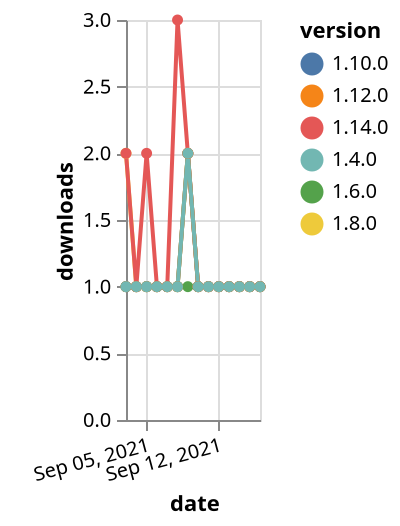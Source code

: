 {"$schema": "https://vega.github.io/schema/vega-lite/v5.json", "description": "A simple bar chart with embedded data.", "data": {"values": [{"date": "2021-09-03", "total": 181, "delta": 1, "version": "1.6.0"}, {"date": "2021-09-04", "total": 182, "delta": 1, "version": "1.6.0"}, {"date": "2021-09-05", "total": 183, "delta": 1, "version": "1.6.0"}, {"date": "2021-09-06", "total": 184, "delta": 1, "version": "1.6.0"}, {"date": "2021-09-07", "total": 185, "delta": 1, "version": "1.6.0"}, {"date": "2021-09-08", "total": 186, "delta": 1, "version": "1.6.0"}, {"date": "2021-09-09", "total": 187, "delta": 1, "version": "1.6.0"}, {"date": "2021-09-10", "total": 188, "delta": 1, "version": "1.6.0"}, {"date": "2021-09-11", "total": 189, "delta": 1, "version": "1.6.0"}, {"date": "2021-09-12", "total": 190, "delta": 1, "version": "1.6.0"}, {"date": "2021-09-13", "total": 191, "delta": 1, "version": "1.6.0"}, {"date": "2021-09-14", "total": 192, "delta": 1, "version": "1.6.0"}, {"date": "2021-09-15", "total": 193, "delta": 1, "version": "1.6.0"}, {"date": "2021-09-16", "total": 194, "delta": 1, "version": "1.6.0"}, {"date": "2021-09-03", "total": 176, "delta": 2, "version": "1.8.0"}, {"date": "2021-09-04", "total": 177, "delta": 1, "version": "1.8.0"}, {"date": "2021-09-05", "total": 178, "delta": 1, "version": "1.8.0"}, {"date": "2021-09-06", "total": 179, "delta": 1, "version": "1.8.0"}, {"date": "2021-09-07", "total": 180, "delta": 1, "version": "1.8.0"}, {"date": "2021-09-08", "total": 181, "delta": 1, "version": "1.8.0"}, {"date": "2021-09-09", "total": 183, "delta": 2, "version": "1.8.0"}, {"date": "2021-09-10", "total": 184, "delta": 1, "version": "1.8.0"}, {"date": "2021-09-11", "total": 185, "delta": 1, "version": "1.8.0"}, {"date": "2021-09-12", "total": 186, "delta": 1, "version": "1.8.0"}, {"date": "2021-09-13", "total": 187, "delta": 1, "version": "1.8.0"}, {"date": "2021-09-14", "total": 188, "delta": 1, "version": "1.8.0"}, {"date": "2021-09-15", "total": 189, "delta": 1, "version": "1.8.0"}, {"date": "2021-09-16", "total": 190, "delta": 1, "version": "1.8.0"}, {"date": "2021-09-03", "total": 152, "delta": 1, "version": "1.10.0"}, {"date": "2021-09-04", "total": 153, "delta": 1, "version": "1.10.0"}, {"date": "2021-09-05", "total": 154, "delta": 1, "version": "1.10.0"}, {"date": "2021-09-06", "total": 155, "delta": 1, "version": "1.10.0"}, {"date": "2021-09-07", "total": 156, "delta": 1, "version": "1.10.0"}, {"date": "2021-09-08", "total": 157, "delta": 1, "version": "1.10.0"}, {"date": "2021-09-09", "total": 159, "delta": 2, "version": "1.10.0"}, {"date": "2021-09-10", "total": 160, "delta": 1, "version": "1.10.0"}, {"date": "2021-09-11", "total": 161, "delta": 1, "version": "1.10.0"}, {"date": "2021-09-12", "total": 162, "delta": 1, "version": "1.10.0"}, {"date": "2021-09-13", "total": 163, "delta": 1, "version": "1.10.0"}, {"date": "2021-09-14", "total": 164, "delta": 1, "version": "1.10.0"}, {"date": "2021-09-15", "total": 165, "delta": 1, "version": "1.10.0"}, {"date": "2021-09-16", "total": 166, "delta": 1, "version": "1.10.0"}, {"date": "2021-09-03", "total": 116, "delta": 2, "version": "1.14.0"}, {"date": "2021-09-04", "total": 117, "delta": 1, "version": "1.14.0"}, {"date": "2021-09-05", "total": 119, "delta": 2, "version": "1.14.0"}, {"date": "2021-09-06", "total": 120, "delta": 1, "version": "1.14.0"}, {"date": "2021-09-07", "total": 121, "delta": 1, "version": "1.14.0"}, {"date": "2021-09-08", "total": 124, "delta": 3, "version": "1.14.0"}, {"date": "2021-09-09", "total": 126, "delta": 2, "version": "1.14.0"}, {"date": "2021-09-10", "total": 127, "delta": 1, "version": "1.14.0"}, {"date": "2021-09-11", "total": 128, "delta": 1, "version": "1.14.0"}, {"date": "2021-09-12", "total": 129, "delta": 1, "version": "1.14.0"}, {"date": "2021-09-13", "total": 130, "delta": 1, "version": "1.14.0"}, {"date": "2021-09-14", "total": 131, "delta": 1, "version": "1.14.0"}, {"date": "2021-09-15", "total": 132, "delta": 1, "version": "1.14.0"}, {"date": "2021-09-16", "total": 133, "delta": 1, "version": "1.14.0"}, {"date": "2021-09-03", "total": 187, "delta": 1, "version": "1.12.0"}, {"date": "2021-09-04", "total": 188, "delta": 1, "version": "1.12.0"}, {"date": "2021-09-05", "total": 189, "delta": 1, "version": "1.12.0"}, {"date": "2021-09-06", "total": 190, "delta": 1, "version": "1.12.0"}, {"date": "2021-09-07", "total": 191, "delta": 1, "version": "1.12.0"}, {"date": "2021-09-08", "total": 192, "delta": 1, "version": "1.12.0"}, {"date": "2021-09-09", "total": 194, "delta": 2, "version": "1.12.0"}, {"date": "2021-09-10", "total": 195, "delta": 1, "version": "1.12.0"}, {"date": "2021-09-11", "total": 196, "delta": 1, "version": "1.12.0"}, {"date": "2021-09-12", "total": 197, "delta": 1, "version": "1.12.0"}, {"date": "2021-09-13", "total": 198, "delta": 1, "version": "1.12.0"}, {"date": "2021-09-14", "total": 199, "delta": 1, "version": "1.12.0"}, {"date": "2021-09-15", "total": 200, "delta": 1, "version": "1.12.0"}, {"date": "2021-09-16", "total": 201, "delta": 1, "version": "1.12.0"}, {"date": "2021-09-03", "total": 235, "delta": 1, "version": "1.4.0"}, {"date": "2021-09-04", "total": 236, "delta": 1, "version": "1.4.0"}, {"date": "2021-09-05", "total": 237, "delta": 1, "version": "1.4.0"}, {"date": "2021-09-06", "total": 238, "delta": 1, "version": "1.4.0"}, {"date": "2021-09-07", "total": 239, "delta": 1, "version": "1.4.0"}, {"date": "2021-09-08", "total": 240, "delta": 1, "version": "1.4.0"}, {"date": "2021-09-09", "total": 242, "delta": 2, "version": "1.4.0"}, {"date": "2021-09-10", "total": 243, "delta": 1, "version": "1.4.0"}, {"date": "2021-09-11", "total": 244, "delta": 1, "version": "1.4.0"}, {"date": "2021-09-12", "total": 245, "delta": 1, "version": "1.4.0"}, {"date": "2021-09-13", "total": 246, "delta": 1, "version": "1.4.0"}, {"date": "2021-09-14", "total": 247, "delta": 1, "version": "1.4.0"}, {"date": "2021-09-15", "total": 248, "delta": 1, "version": "1.4.0"}, {"date": "2021-09-16", "total": 249, "delta": 1, "version": "1.4.0"}]}, "width": "container", "mark": {"type": "line", "point": {"filled": true}}, "encoding": {"x": {"field": "date", "type": "temporal", "timeUnit": "yearmonthdate", "title": "date", "axis": {"labelAngle": -15}}, "y": {"field": "delta", "type": "quantitative", "title": "downloads"}, "color": {"field": "version", "type": "nominal"}, "tooltip": {"field": "delta"}}}